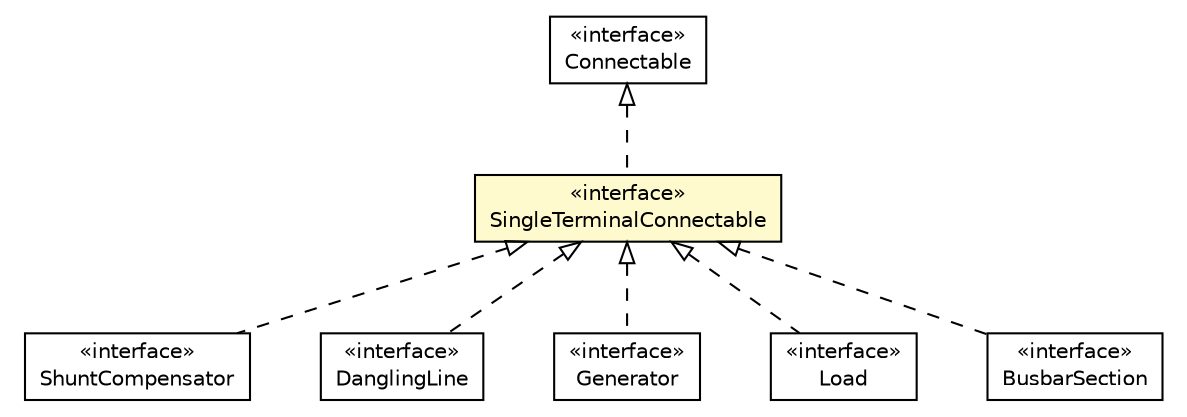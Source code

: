 #!/usr/local/bin/dot
#
# Class diagram 
# Generated by UMLGraph version R5_6 (http://www.umlgraph.org/)
#

digraph G {
	edge [fontname="Helvetica",fontsize=10,labelfontname="Helvetica",labelfontsize=10];
	node [fontname="Helvetica",fontsize=10,shape=plaintext];
	nodesep=0.25;
	ranksep=0.5;
	// eu.itesla_project.iidm.network.SingleTerminalConnectable
	c7209 [label=<<table title="eu.itesla_project.iidm.network.SingleTerminalConnectable" border="0" cellborder="1" cellspacing="0" cellpadding="2" port="p" bgcolor="lemonChiffon" href="./SingleTerminalConnectable.html">
		<tr><td><table border="0" cellspacing="0" cellpadding="1">
<tr><td align="center" balign="center"> &#171;interface&#187; </td></tr>
<tr><td align="center" balign="center"> SingleTerminalConnectable </td></tr>
		</table></td></tr>
		</table>>, URL="./SingleTerminalConnectable.html", fontname="Helvetica", fontcolor="black", fontsize=10.0];
	// eu.itesla_project.iidm.network.ShuntCompensator
	c7258 [label=<<table title="eu.itesla_project.iidm.network.ShuntCompensator" border="0" cellborder="1" cellspacing="0" cellpadding="2" port="p" href="./ShuntCompensator.html">
		<tr><td><table border="0" cellspacing="0" cellpadding="1">
<tr><td align="center" balign="center"> &#171;interface&#187; </td></tr>
<tr><td align="center" balign="center"> ShuntCompensator </td></tr>
		</table></td></tr>
		</table>>, URL="./ShuntCompensator.html", fontname="Helvetica", fontcolor="black", fontsize=10.0];
	// eu.itesla_project.iidm.network.DanglingLine
	c7261 [label=<<table title="eu.itesla_project.iidm.network.DanglingLine" border="0" cellborder="1" cellspacing="0" cellpadding="2" port="p" href="./DanglingLine.html">
		<tr><td><table border="0" cellspacing="0" cellpadding="1">
<tr><td align="center" balign="center"> &#171;interface&#187; </td></tr>
<tr><td align="center" balign="center"> DanglingLine </td></tr>
		</table></td></tr>
		</table>>, URL="./DanglingLine.html", fontname="Helvetica", fontcolor="black", fontsize=10.0];
	// eu.itesla_project.iidm.network.Generator
	c7283 [label=<<table title="eu.itesla_project.iidm.network.Generator" border="0" cellborder="1" cellspacing="0" cellpadding="2" port="p" href="./Generator.html">
		<tr><td><table border="0" cellspacing="0" cellpadding="1">
<tr><td align="center" balign="center"> &#171;interface&#187; </td></tr>
<tr><td align="center" balign="center"> Generator </td></tr>
		</table></td></tr>
		</table>>, URL="./Generator.html", fontname="Helvetica", fontcolor="black", fontsize=10.0];
	// eu.itesla_project.iidm.network.Load
	c7284 [label=<<table title="eu.itesla_project.iidm.network.Load" border="0" cellborder="1" cellspacing="0" cellpadding="2" port="p" href="./Load.html">
		<tr><td><table border="0" cellspacing="0" cellpadding="1">
<tr><td align="center" balign="center"> &#171;interface&#187; </td></tr>
<tr><td align="center" balign="center"> Load </td></tr>
		</table></td></tr>
		</table>>, URL="./Load.html", fontname="Helvetica", fontcolor="black", fontsize=10.0];
	// eu.itesla_project.iidm.network.BusbarSection
	c7305 [label=<<table title="eu.itesla_project.iidm.network.BusbarSection" border="0" cellborder="1" cellspacing="0" cellpadding="2" port="p" href="./BusbarSection.html">
		<tr><td><table border="0" cellspacing="0" cellpadding="1">
<tr><td align="center" balign="center"> &#171;interface&#187; </td></tr>
<tr><td align="center" balign="center"> BusbarSection </td></tr>
		</table></td></tr>
		</table>>, URL="./BusbarSection.html", fontname="Helvetica", fontcolor="black", fontsize=10.0];
	// eu.itesla_project.iidm.network.Connectable
	c7306 [label=<<table title="eu.itesla_project.iidm.network.Connectable" border="0" cellborder="1" cellspacing="0" cellpadding="2" port="p" href="./Connectable.html">
		<tr><td><table border="0" cellspacing="0" cellpadding="1">
<tr><td align="center" balign="center"> &#171;interface&#187; </td></tr>
<tr><td align="center" balign="center"> Connectable </td></tr>
		</table></td></tr>
		</table>>, URL="./Connectable.html", fontname="Helvetica", fontcolor="black", fontsize=10.0];
	//eu.itesla_project.iidm.network.SingleTerminalConnectable implements eu.itesla_project.iidm.network.Connectable
	c7306:p -> c7209:p [dir=back,arrowtail=empty,style=dashed];
	//eu.itesla_project.iidm.network.ShuntCompensator implements eu.itesla_project.iidm.network.SingleTerminalConnectable
	c7209:p -> c7258:p [dir=back,arrowtail=empty,style=dashed];
	//eu.itesla_project.iidm.network.DanglingLine implements eu.itesla_project.iidm.network.SingleTerminalConnectable
	c7209:p -> c7261:p [dir=back,arrowtail=empty,style=dashed];
	//eu.itesla_project.iidm.network.Generator implements eu.itesla_project.iidm.network.SingleTerminalConnectable
	c7209:p -> c7283:p [dir=back,arrowtail=empty,style=dashed];
	//eu.itesla_project.iidm.network.Load implements eu.itesla_project.iidm.network.SingleTerminalConnectable
	c7209:p -> c7284:p [dir=back,arrowtail=empty,style=dashed];
	//eu.itesla_project.iidm.network.BusbarSection implements eu.itesla_project.iidm.network.SingleTerminalConnectable
	c7209:p -> c7305:p [dir=back,arrowtail=empty,style=dashed];
}

